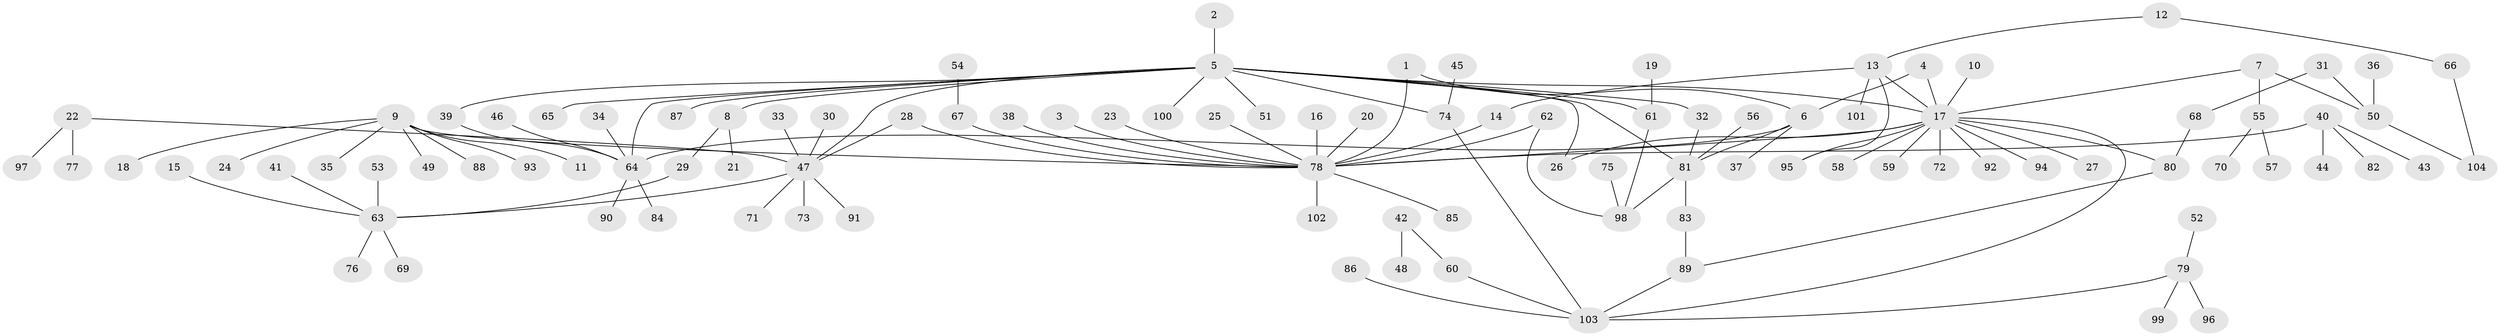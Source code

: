 // original degree distribution, {2: 0.20945945945945946, 17: 0.006756756756756757, 18: 0.006756756756756757, 16: 0.006756756756756757, 10: 0.006756756756756757, 4: 0.04054054054054054, 1: 0.5878378378378378, 6: 0.013513513513513514, 7: 0.013513513513513514, 3: 0.06756756756756757, 9: 0.006756756756756757, 5: 0.02027027027027027, 8: 0.013513513513513514}
// Generated by graph-tools (version 1.1) at 2025/36/03/04/25 23:36:53]
// undirected, 104 vertices, 120 edges
graph export_dot {
  node [color=gray90,style=filled];
  1;
  2;
  3;
  4;
  5;
  6;
  7;
  8;
  9;
  10;
  11;
  12;
  13;
  14;
  15;
  16;
  17;
  18;
  19;
  20;
  21;
  22;
  23;
  24;
  25;
  26;
  27;
  28;
  29;
  30;
  31;
  32;
  33;
  34;
  35;
  36;
  37;
  38;
  39;
  40;
  41;
  42;
  43;
  44;
  45;
  46;
  47;
  48;
  49;
  50;
  51;
  52;
  53;
  54;
  55;
  56;
  57;
  58;
  59;
  60;
  61;
  62;
  63;
  64;
  65;
  66;
  67;
  68;
  69;
  70;
  71;
  72;
  73;
  74;
  75;
  76;
  77;
  78;
  79;
  80;
  81;
  82;
  83;
  84;
  85;
  86;
  87;
  88;
  89;
  90;
  91;
  92;
  93;
  94;
  95;
  96;
  97;
  98;
  99;
  100;
  101;
  102;
  103;
  104;
  1 -- 6 [weight=1.0];
  1 -- 78 [weight=1.0];
  2 -- 5 [weight=1.0];
  3 -- 78 [weight=1.0];
  4 -- 6 [weight=1.0];
  4 -- 17 [weight=1.0];
  5 -- 8 [weight=1.0];
  5 -- 17 [weight=1.0];
  5 -- 26 [weight=1.0];
  5 -- 32 [weight=1.0];
  5 -- 39 [weight=1.0];
  5 -- 47 [weight=1.0];
  5 -- 51 [weight=1.0];
  5 -- 61 [weight=1.0];
  5 -- 64 [weight=1.0];
  5 -- 65 [weight=1.0];
  5 -- 74 [weight=1.0];
  5 -- 81 [weight=1.0];
  5 -- 87 [weight=1.0];
  5 -- 100 [weight=1.0];
  6 -- 37 [weight=1.0];
  6 -- 64 [weight=1.0];
  6 -- 81 [weight=1.0];
  7 -- 17 [weight=1.0];
  7 -- 50 [weight=1.0];
  7 -- 55 [weight=1.0];
  8 -- 21 [weight=1.0];
  8 -- 29 [weight=1.0];
  9 -- 11 [weight=1.0];
  9 -- 18 [weight=1.0];
  9 -- 24 [weight=1.0];
  9 -- 35 [weight=1.0];
  9 -- 49 [weight=1.0];
  9 -- 78 [weight=1.0];
  9 -- 88 [weight=1.0];
  9 -- 93 [weight=1.0];
  10 -- 17 [weight=1.0];
  12 -- 13 [weight=1.0];
  12 -- 66 [weight=1.0];
  13 -- 14 [weight=1.0];
  13 -- 17 [weight=1.0];
  13 -- 95 [weight=1.0];
  13 -- 101 [weight=1.0];
  14 -- 78 [weight=1.0];
  15 -- 63 [weight=1.0];
  16 -- 78 [weight=1.0];
  17 -- 26 [weight=1.0];
  17 -- 27 [weight=1.0];
  17 -- 58 [weight=1.0];
  17 -- 59 [weight=1.0];
  17 -- 72 [weight=1.0];
  17 -- 78 [weight=1.0];
  17 -- 80 [weight=2.0];
  17 -- 92 [weight=1.0];
  17 -- 94 [weight=1.0];
  17 -- 95 [weight=1.0];
  17 -- 103 [weight=1.0];
  19 -- 61 [weight=1.0];
  20 -- 78 [weight=1.0];
  22 -- 47 [weight=1.0];
  22 -- 77 [weight=1.0];
  22 -- 97 [weight=1.0];
  23 -- 78 [weight=1.0];
  25 -- 78 [weight=1.0];
  28 -- 47 [weight=1.0];
  28 -- 78 [weight=1.0];
  29 -- 63 [weight=1.0];
  30 -- 47 [weight=1.0];
  31 -- 50 [weight=1.0];
  31 -- 68 [weight=1.0];
  32 -- 81 [weight=1.0];
  33 -- 47 [weight=1.0];
  34 -- 64 [weight=1.0];
  36 -- 50 [weight=1.0];
  38 -- 78 [weight=1.0];
  39 -- 64 [weight=1.0];
  40 -- 43 [weight=1.0];
  40 -- 44 [weight=1.0];
  40 -- 78 [weight=1.0];
  40 -- 82 [weight=1.0];
  41 -- 63 [weight=1.0];
  42 -- 48 [weight=1.0];
  42 -- 60 [weight=1.0];
  45 -- 74 [weight=1.0];
  46 -- 64 [weight=1.0];
  47 -- 63 [weight=1.0];
  47 -- 71 [weight=1.0];
  47 -- 73 [weight=1.0];
  47 -- 91 [weight=1.0];
  50 -- 104 [weight=1.0];
  52 -- 79 [weight=1.0];
  53 -- 63 [weight=1.0];
  54 -- 67 [weight=1.0];
  55 -- 57 [weight=1.0];
  55 -- 70 [weight=1.0];
  56 -- 81 [weight=1.0];
  60 -- 103 [weight=1.0];
  61 -- 98 [weight=1.0];
  62 -- 78 [weight=1.0];
  62 -- 98 [weight=1.0];
  63 -- 69 [weight=1.0];
  63 -- 76 [weight=1.0];
  64 -- 84 [weight=1.0];
  64 -- 90 [weight=1.0];
  66 -- 104 [weight=1.0];
  67 -- 78 [weight=1.0];
  68 -- 80 [weight=1.0];
  74 -- 103 [weight=1.0];
  75 -- 98 [weight=1.0];
  78 -- 85 [weight=1.0];
  78 -- 102 [weight=1.0];
  79 -- 96 [weight=1.0];
  79 -- 99 [weight=1.0];
  79 -- 103 [weight=1.0];
  80 -- 89 [weight=1.0];
  81 -- 83 [weight=1.0];
  81 -- 98 [weight=1.0];
  83 -- 89 [weight=1.0];
  86 -- 103 [weight=1.0];
  89 -- 103 [weight=1.0];
}
